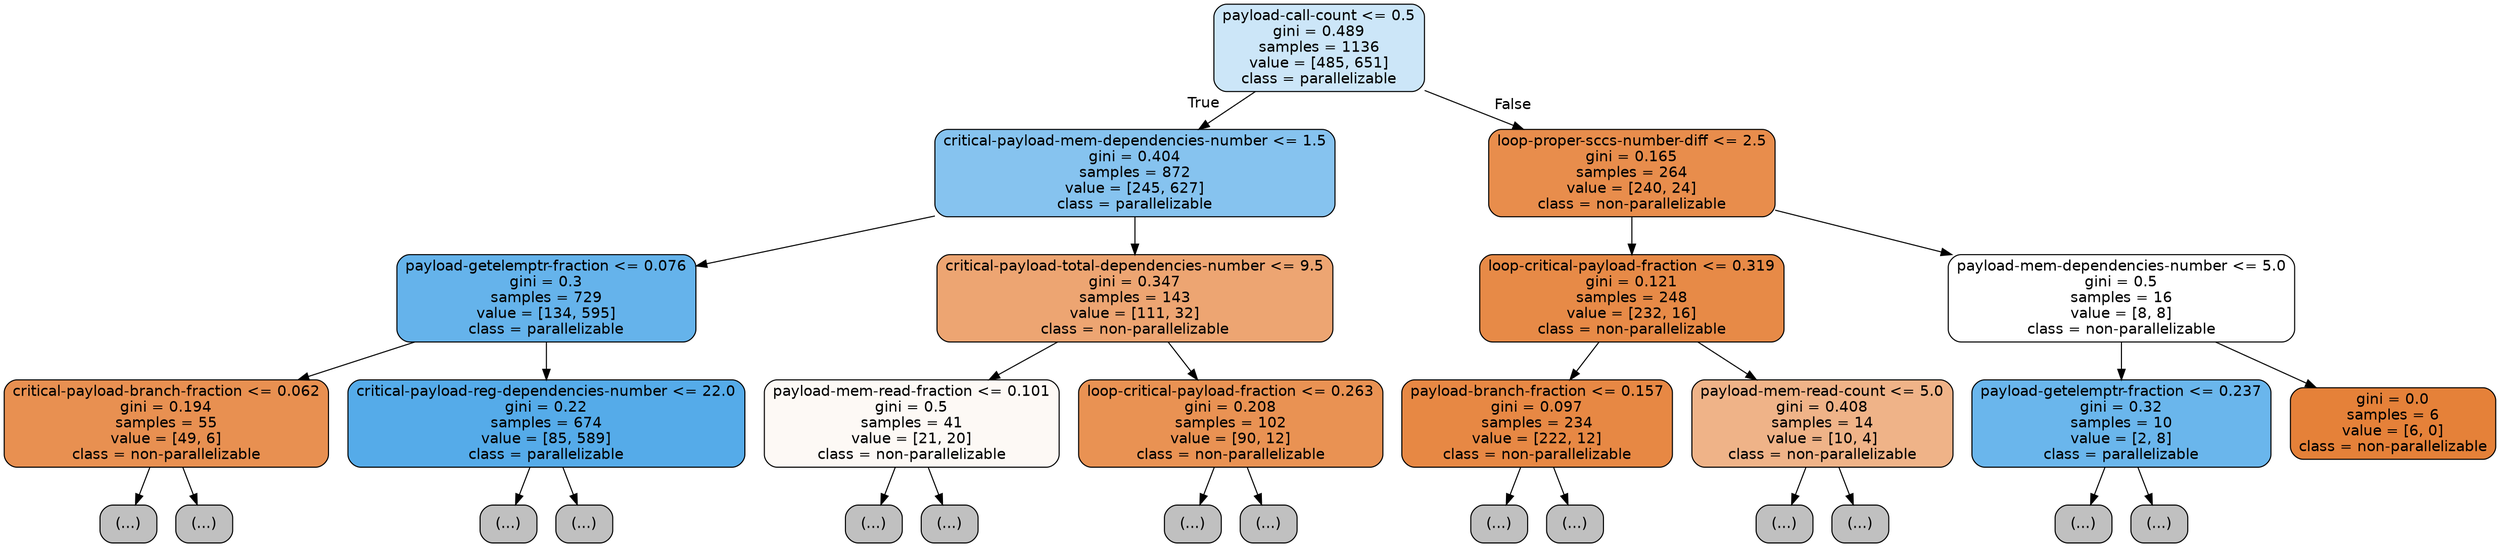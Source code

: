 digraph Tree {
node [shape=box, style="filled, rounded", color="black", fontname=helvetica] ;
edge [fontname=helvetica] ;
0 [label="payload-call-count <= 0.5\ngini = 0.489\nsamples = 1136\nvalue = [485, 651]\nclass = parallelizable", fillcolor="#399de541"] ;
1 [label="critical-payload-mem-dependencies-number <= 1.5\ngini = 0.404\nsamples = 872\nvalue = [245, 627]\nclass = parallelizable", fillcolor="#399de59b"] ;
0 -> 1 [labeldistance=2.5, labelangle=45, headlabel="True"] ;
2 [label="payload-getelemptr-fraction <= 0.076\ngini = 0.3\nsamples = 729\nvalue = [134, 595]\nclass = parallelizable", fillcolor="#399de5c6"] ;
1 -> 2 ;
3 [label="critical-payload-branch-fraction <= 0.062\ngini = 0.194\nsamples = 55\nvalue = [49, 6]\nclass = non-parallelizable", fillcolor="#e58139e0"] ;
2 -> 3 ;
4 [label="(...)", fillcolor="#C0C0C0"] ;
3 -> 4 ;
7 [label="(...)", fillcolor="#C0C0C0"] ;
3 -> 7 ;
16 [label="critical-payload-reg-dependencies-number <= 22.0\ngini = 0.22\nsamples = 674\nvalue = [85, 589]\nclass = parallelizable", fillcolor="#399de5da"] ;
2 -> 16 ;
17 [label="(...)", fillcolor="#C0C0C0"] ;
16 -> 17 ;
128 [label="(...)", fillcolor="#C0C0C0"] ;
16 -> 128 ;
133 [label="critical-payload-total-dependencies-number <= 9.5\ngini = 0.347\nsamples = 143\nvalue = [111, 32]\nclass = non-parallelizable", fillcolor="#e58139b5"] ;
1 -> 133 ;
134 [label="payload-mem-read-fraction <= 0.101\ngini = 0.5\nsamples = 41\nvalue = [21, 20]\nclass = non-parallelizable", fillcolor="#e581390c"] ;
133 -> 134 ;
135 [label="(...)", fillcolor="#C0C0C0"] ;
134 -> 135 ;
138 [label="(...)", fillcolor="#C0C0C0"] ;
134 -> 138 ;
151 [label="loop-critical-payload-fraction <= 0.263\ngini = 0.208\nsamples = 102\nvalue = [90, 12]\nclass = non-parallelizable", fillcolor="#e58139dd"] ;
133 -> 151 ;
152 [label="(...)", fillcolor="#C0C0C0"] ;
151 -> 152 ;
165 [label="(...)", fillcolor="#C0C0C0"] ;
151 -> 165 ;
168 [label="loop-proper-sccs-number-diff <= 2.5\ngini = 0.165\nsamples = 264\nvalue = [240, 24]\nclass = non-parallelizable", fillcolor="#e58139e6"] ;
0 -> 168 [labeldistance=2.5, labelangle=-45, headlabel="False"] ;
169 [label="loop-critical-payload-fraction <= 0.319\ngini = 0.121\nsamples = 248\nvalue = [232, 16]\nclass = non-parallelizable", fillcolor="#e58139ed"] ;
168 -> 169 ;
170 [label="payload-branch-fraction <= 0.157\ngini = 0.097\nsamples = 234\nvalue = [222, 12]\nclass = non-parallelizable", fillcolor="#e58139f1"] ;
169 -> 170 ;
171 [label="(...)", fillcolor="#C0C0C0"] ;
170 -> 171 ;
184 [label="(...)", fillcolor="#C0C0C0"] ;
170 -> 184 ;
189 [label="payload-mem-read-count <= 5.0\ngini = 0.408\nsamples = 14\nvalue = [10, 4]\nclass = non-parallelizable", fillcolor="#e5813999"] ;
169 -> 189 ;
190 [label="(...)", fillcolor="#C0C0C0"] ;
189 -> 190 ;
191 [label="(...)", fillcolor="#C0C0C0"] ;
189 -> 191 ;
192 [label="payload-mem-dependencies-number <= 5.0\ngini = 0.5\nsamples = 16\nvalue = [8, 8]\nclass = non-parallelizable", fillcolor="#e5813900"] ;
168 -> 192 ;
193 [label="payload-getelemptr-fraction <= 0.237\ngini = 0.32\nsamples = 10\nvalue = [2, 8]\nclass = parallelizable", fillcolor="#399de5bf"] ;
192 -> 193 ;
194 [label="(...)", fillcolor="#C0C0C0"] ;
193 -> 194 ;
195 [label="(...)", fillcolor="#C0C0C0"] ;
193 -> 195 ;
196 [label="gini = 0.0\nsamples = 6\nvalue = [6, 0]\nclass = non-parallelizable", fillcolor="#e58139ff"] ;
192 -> 196 ;
}